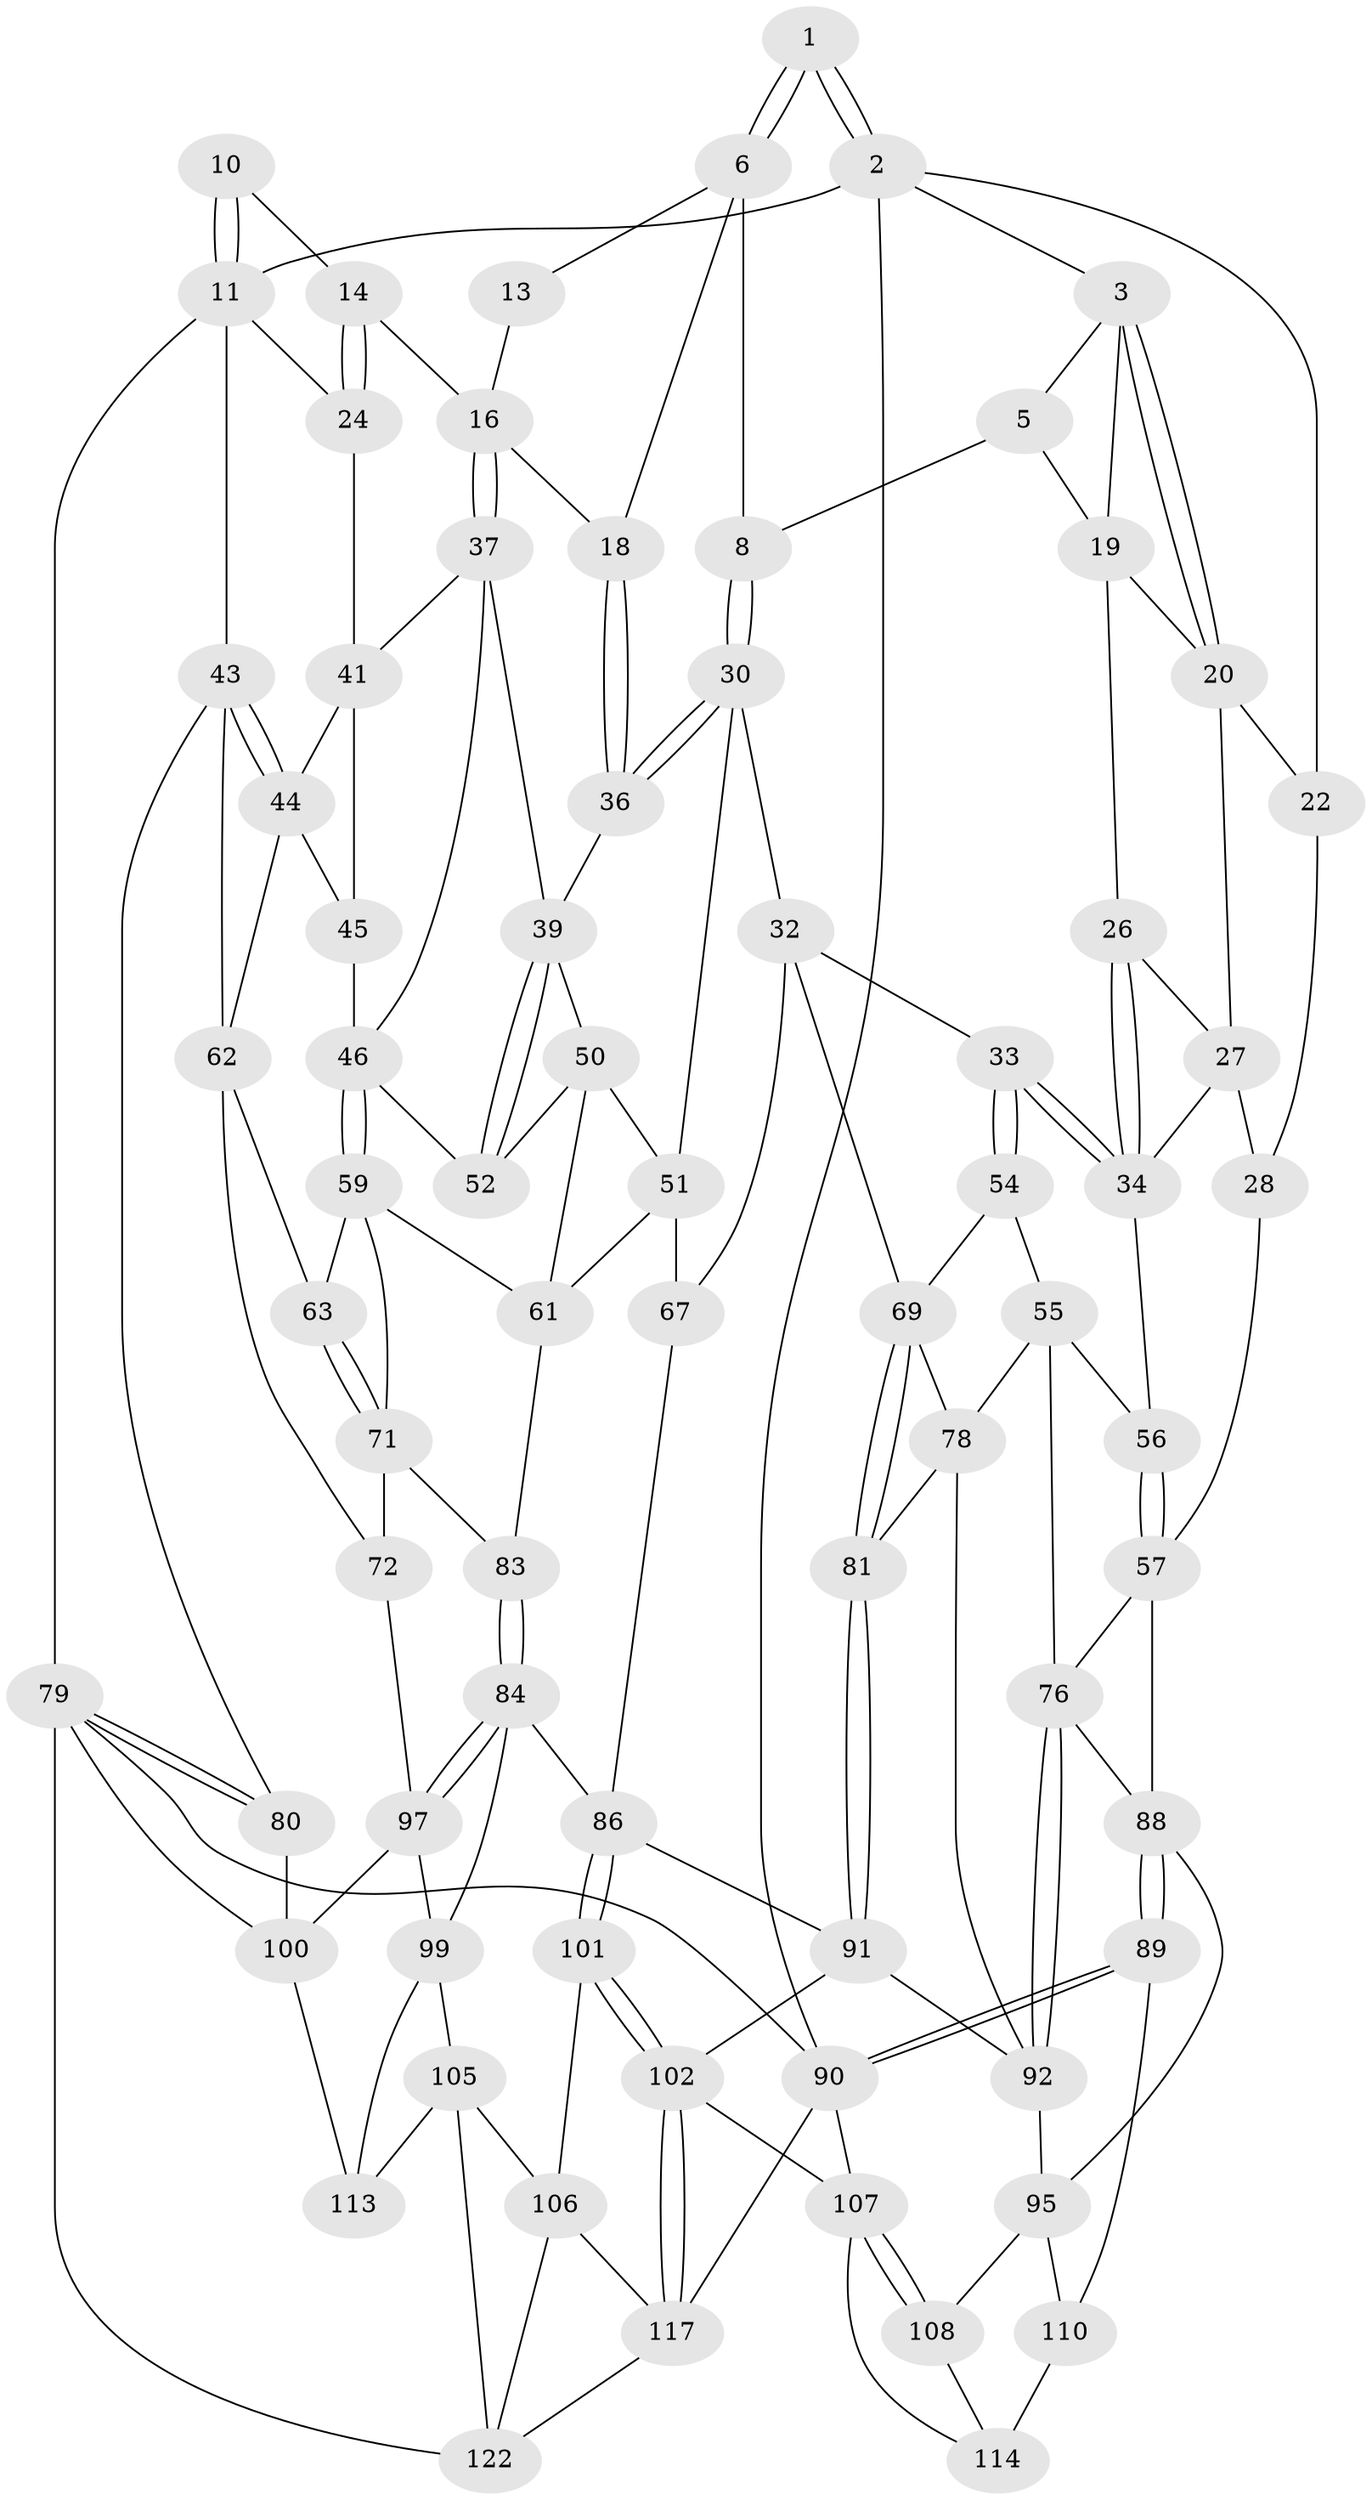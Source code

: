 // Generated by graph-tools (version 1.1) at 2025/52/02/27/25 19:52:39]
// undirected, 74 vertices, 163 edges
graph export_dot {
graph [start="1"]
  node [color=gray90,style=filled];
  1 [pos="+0.3870241051423936+0"];
  2 [pos="+0.04129821548547045+0",super="+12"];
  3 [pos="+0.16160010755869736+0.04455484851575298",super="+4"];
  5 [pos="+0.2828992571660416+0.0238045390807913",super="+9"];
  6 [pos="+0.49789387282331526+0",super="+7"];
  8 [pos="+0.37521110436792315+0.17256215570771052"];
  10 [pos="+0.7736300693174306+0"];
  11 [pos="+1+0",super="+25"];
  13 [pos="+0.6077472803092395+0"];
  14 [pos="+0.8402789132101733+0.0739074503245795",super="+15"];
  16 [pos="+0.7470305010188248+0.15418730592604404",super="+17"];
  18 [pos="+0.5865124500839533+0.1275749619500439"];
  19 [pos="+0.2680027230173829+0.1320159786378121",super="+23"];
  20 [pos="+0.11834666528673245+0.12308316248637195",super="+21"];
  22 [pos="+0+0"];
  24 [pos="+1+0.09060453997786028",super="+35"];
  26 [pos="+0.1518485075767254+0.252889328758205"];
  27 [pos="+0.05582436533732605+0.17011539521941665",super="+29"];
  28 [pos="+0+0.26355008938018765"];
  30 [pos="+0.3795456456236908+0.26169297894914756",super="+31"];
  32 [pos="+0.29694669192100037+0.32985582986852957",super="+68"];
  33 [pos="+0.28285763544082376+0.33485100412102387"];
  34 [pos="+0.1481296181459792+0.28283828196814254",super="+48"];
  36 [pos="+0.5741259980082214+0.24559955109407475"];
  37 [pos="+0.7425501215124987+0.2303886712419898",super="+38"];
  39 [pos="+0.6118757885822035+0.2965259932180663",super="+40"];
  41 [pos="+0.8991104234614653+0.2682906064463139",super="+42"];
  43 [pos="+1+0.28887840886971555",super="+64"];
  44 [pos="+0.9938638957635466+0.31336711117164656",super="+49"];
  45 [pos="+0.8589708028745802+0.3103116994614068"];
  46 [pos="+0.8059902574917359+0.3764624558048323",super="+47"];
  50 [pos="+0.5330780342668971+0.35598632141259395",super="+53"];
  51 [pos="+0.4834712971605468+0.38679862863965286",super="+66"];
  52 [pos="+0.6613667749454282+0.4317651639748947"];
  54 [pos="+0.25782480252118034+0.4202484781443668"];
  55 [pos="+0.1679546079055622+0.4569317446117672",super="+75"];
  56 [pos="+0.10665340231764557+0.39945272135141047"];
  57 [pos="+0+0.4845117751309053",super="+58"];
  59 [pos="+0.8060770716176489+0.39609310696281913",super="+60"];
  61 [pos="+0.6614810449458491+0.46360266389524996",super="+74"];
  62 [pos="+0.9335970411022726+0.4059487744836593",super="+65"];
  63 [pos="+0.8810318008035131+0.4118479806285916"];
  67 [pos="+0.44573159342375857+0.5133613808253854"];
  69 [pos="+0.2901142869627516+0.49944835134992266",super="+70"];
  71 [pos="+0.832506152927293+0.5122810091571356",super="+73"];
  72 [pos="+0.9111972182752132+0.5770664975048745"];
  76 [pos="+0.1329563306204133+0.562242073322844",super="+77"];
  78 [pos="+0.1779615267185379+0.5427458669594564",super="+82"];
  79 [pos="+1+1",super="+124"];
  80 [pos="+1+0.7606002281073112"];
  81 [pos="+0.2862963022881575+0.6068773494063654"];
  83 [pos="+0.6517967460519036+0.6034442811194788"];
  84 [pos="+0.6458882274655854+0.6166360769095298",super="+85"];
  86 [pos="+0.4793015220634815+0.6415577708823291",super="+87"];
  88 [pos="+0+0.7264170721750713",super="+93"];
  89 [pos="+0+1"];
  90 [pos="+0+1",super="+119"];
  91 [pos="+0.3326349862846791+0.6393518518690204",super="+96"];
  92 [pos="+0.18494256923217778+0.6577845429583578",super="+94"];
  95 [pos="+0.11312035777066652+0.7596305829170907",super="+109"];
  97 [pos="+0.8464118403509711+0.6605610444854589",super="+98"];
  99 [pos="+0.7021064208656278+0.7754016492793506",super="+104"];
  100 [pos="+0.8558204834041585+0.8245469600602849",super="+112"];
  101 [pos="+0.4683331956837608+0.797418975673086"];
  102 [pos="+0.36744162125571195+0.8561404144129526",super="+103"];
  105 [pos="+0.5809878422981595+0.8612949516902509",super="+121"];
  106 [pos="+0.5790301076933787+0.8605654039434185",super="+120"];
  107 [pos="+0.325064747108098+0.8549708795388858",super="+116"];
  108 [pos="+0.22350290002398937+0.8507282356982654"];
  110 [pos="+0.11336737306687365+0.8642759999845377",super="+111"];
  113 [pos="+0.7594054142214026+0.9709662114161914"];
  114 [pos="+0.17939265192120152+0.930825748344466",super="+115"];
  117 [pos="+0.39404116294420244+0.939593850652804",super="+118"];
  122 [pos="+0.5661249957114161+1",super="+123"];
  1 -- 2;
  1 -- 2;
  1 -- 6;
  1 -- 6;
  2 -- 3;
  2 -- 11;
  2 -- 90;
  2 -- 22;
  3 -- 20;
  3 -- 20;
  3 -- 19;
  3 -- 5;
  5 -- 8;
  5 -- 19;
  6 -- 13;
  6 -- 8;
  6 -- 18;
  8 -- 30;
  8 -- 30;
  10 -- 11;
  10 -- 11;
  10 -- 14;
  11 -- 79;
  11 -- 24;
  11 -- 43;
  13 -- 16;
  14 -- 24 [weight=2];
  14 -- 24;
  14 -- 16;
  16 -- 37;
  16 -- 37;
  16 -- 18;
  18 -- 36;
  18 -- 36;
  19 -- 26;
  19 -- 20;
  20 -- 27;
  20 -- 22;
  22 -- 28;
  24 -- 41;
  26 -- 27;
  26 -- 34;
  26 -- 34;
  27 -- 34;
  27 -- 28;
  28 -- 57;
  30 -- 36;
  30 -- 36;
  30 -- 32;
  30 -- 51;
  32 -- 33;
  32 -- 67;
  32 -- 69;
  33 -- 34;
  33 -- 34;
  33 -- 54;
  33 -- 54;
  34 -- 56;
  36 -- 39;
  37 -- 46;
  37 -- 39;
  37 -- 41;
  39 -- 52;
  39 -- 52;
  39 -- 50;
  41 -- 44;
  41 -- 45;
  43 -- 44;
  43 -- 44;
  43 -- 80;
  43 -- 62;
  44 -- 45;
  44 -- 62;
  45 -- 46;
  46 -- 59;
  46 -- 59;
  46 -- 52;
  50 -- 51;
  50 -- 52;
  50 -- 61;
  51 -- 67;
  51 -- 61;
  54 -- 55;
  54 -- 69;
  55 -- 56;
  55 -- 76;
  55 -- 78;
  56 -- 57;
  56 -- 57;
  57 -- 88;
  57 -- 76;
  59 -- 63;
  59 -- 61;
  59 -- 71;
  61 -- 83;
  62 -- 63;
  62 -- 72;
  63 -- 71;
  63 -- 71;
  67 -- 86;
  69 -- 81;
  69 -- 81;
  69 -- 78;
  71 -- 72;
  71 -- 83;
  72 -- 97;
  76 -- 92;
  76 -- 92;
  76 -- 88;
  78 -- 81;
  78 -- 92;
  79 -- 80;
  79 -- 80;
  79 -- 90;
  79 -- 122;
  79 -- 100;
  80 -- 100;
  81 -- 91;
  81 -- 91;
  83 -- 84;
  83 -- 84;
  84 -- 97;
  84 -- 97;
  84 -- 99;
  84 -- 86;
  86 -- 101;
  86 -- 101;
  86 -- 91;
  88 -- 89;
  88 -- 89;
  88 -- 95;
  89 -- 90;
  89 -- 90;
  89 -- 110;
  90 -- 117;
  90 -- 107;
  91 -- 92;
  91 -- 102;
  92 -- 95;
  95 -- 108;
  95 -- 110;
  97 -- 99;
  97 -- 100;
  99 -- 105;
  99 -- 113;
  100 -- 113;
  101 -- 102;
  101 -- 102;
  101 -- 106;
  102 -- 117;
  102 -- 117;
  102 -- 107;
  105 -- 106;
  105 -- 122;
  105 -- 113;
  106 -- 117;
  106 -- 122;
  107 -- 108;
  107 -- 108;
  107 -- 114;
  108 -- 114;
  110 -- 114 [weight=2];
  117 -- 122;
}
